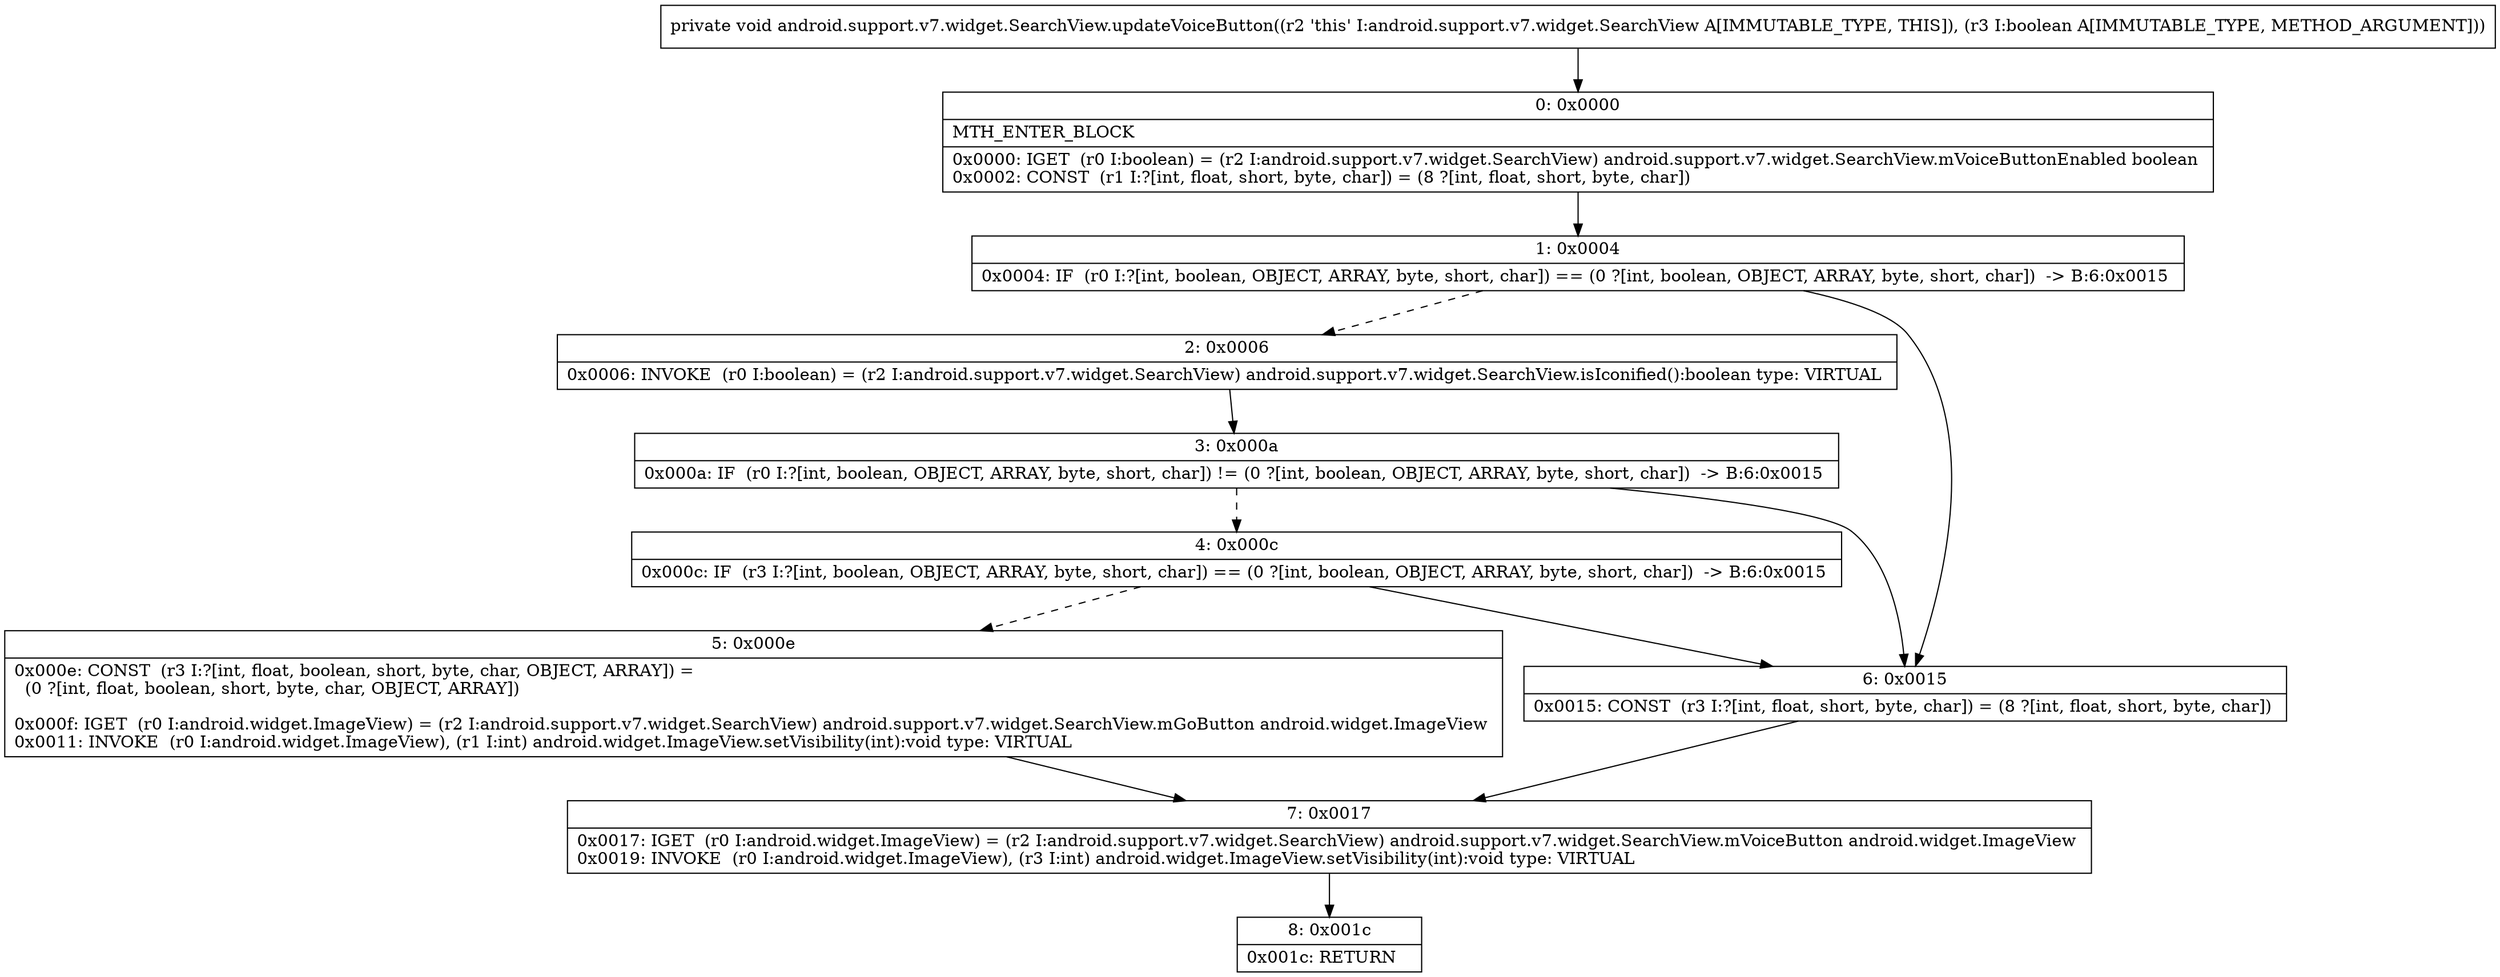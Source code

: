 digraph "CFG forandroid.support.v7.widget.SearchView.updateVoiceButton(Z)V" {
Node_0 [shape=record,label="{0\:\ 0x0000|MTH_ENTER_BLOCK\l|0x0000: IGET  (r0 I:boolean) = (r2 I:android.support.v7.widget.SearchView) android.support.v7.widget.SearchView.mVoiceButtonEnabled boolean \l0x0002: CONST  (r1 I:?[int, float, short, byte, char]) = (8 ?[int, float, short, byte, char]) \l}"];
Node_1 [shape=record,label="{1\:\ 0x0004|0x0004: IF  (r0 I:?[int, boolean, OBJECT, ARRAY, byte, short, char]) == (0 ?[int, boolean, OBJECT, ARRAY, byte, short, char])  \-\> B:6:0x0015 \l}"];
Node_2 [shape=record,label="{2\:\ 0x0006|0x0006: INVOKE  (r0 I:boolean) = (r2 I:android.support.v7.widget.SearchView) android.support.v7.widget.SearchView.isIconified():boolean type: VIRTUAL \l}"];
Node_3 [shape=record,label="{3\:\ 0x000a|0x000a: IF  (r0 I:?[int, boolean, OBJECT, ARRAY, byte, short, char]) != (0 ?[int, boolean, OBJECT, ARRAY, byte, short, char])  \-\> B:6:0x0015 \l}"];
Node_4 [shape=record,label="{4\:\ 0x000c|0x000c: IF  (r3 I:?[int, boolean, OBJECT, ARRAY, byte, short, char]) == (0 ?[int, boolean, OBJECT, ARRAY, byte, short, char])  \-\> B:6:0x0015 \l}"];
Node_5 [shape=record,label="{5\:\ 0x000e|0x000e: CONST  (r3 I:?[int, float, boolean, short, byte, char, OBJECT, ARRAY]) = \l  (0 ?[int, float, boolean, short, byte, char, OBJECT, ARRAY])\l \l0x000f: IGET  (r0 I:android.widget.ImageView) = (r2 I:android.support.v7.widget.SearchView) android.support.v7.widget.SearchView.mGoButton android.widget.ImageView \l0x0011: INVOKE  (r0 I:android.widget.ImageView), (r1 I:int) android.widget.ImageView.setVisibility(int):void type: VIRTUAL \l}"];
Node_6 [shape=record,label="{6\:\ 0x0015|0x0015: CONST  (r3 I:?[int, float, short, byte, char]) = (8 ?[int, float, short, byte, char]) \l}"];
Node_7 [shape=record,label="{7\:\ 0x0017|0x0017: IGET  (r0 I:android.widget.ImageView) = (r2 I:android.support.v7.widget.SearchView) android.support.v7.widget.SearchView.mVoiceButton android.widget.ImageView \l0x0019: INVOKE  (r0 I:android.widget.ImageView), (r3 I:int) android.widget.ImageView.setVisibility(int):void type: VIRTUAL \l}"];
Node_8 [shape=record,label="{8\:\ 0x001c|0x001c: RETURN   \l}"];
MethodNode[shape=record,label="{private void android.support.v7.widget.SearchView.updateVoiceButton((r2 'this' I:android.support.v7.widget.SearchView A[IMMUTABLE_TYPE, THIS]), (r3 I:boolean A[IMMUTABLE_TYPE, METHOD_ARGUMENT])) }"];
MethodNode -> Node_0;
Node_0 -> Node_1;
Node_1 -> Node_2[style=dashed];
Node_1 -> Node_6;
Node_2 -> Node_3;
Node_3 -> Node_4[style=dashed];
Node_3 -> Node_6;
Node_4 -> Node_5[style=dashed];
Node_4 -> Node_6;
Node_5 -> Node_7;
Node_6 -> Node_7;
Node_7 -> Node_8;
}

